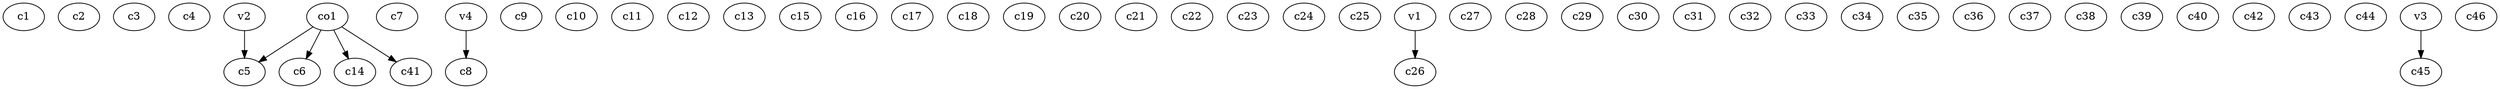 strict digraph  {
c1;
c2;
c3;
c4;
c5;
c6;
c7;
c8;
c9;
c10;
c11;
c12;
c13;
c14;
c15;
c16;
c17;
c18;
c19;
c20;
c21;
c22;
c23;
c24;
c25;
c26;
c27;
c28;
c29;
c30;
c31;
c32;
c33;
c34;
c35;
c36;
c37;
c38;
c39;
c40;
c41;
c42;
c43;
c44;
c45;
c46;
v1;
v2;
v3;
v4;
co1;
v1 -> c26  [weight=1];
v2 -> c5  [weight=1];
v3 -> c45  [weight=1];
v4 -> c8  [weight=1];
co1 -> c5  [weight=1];
co1 -> c6  [weight=1];
co1 -> c41  [weight=1];
co1 -> c14  [weight=1];
}
